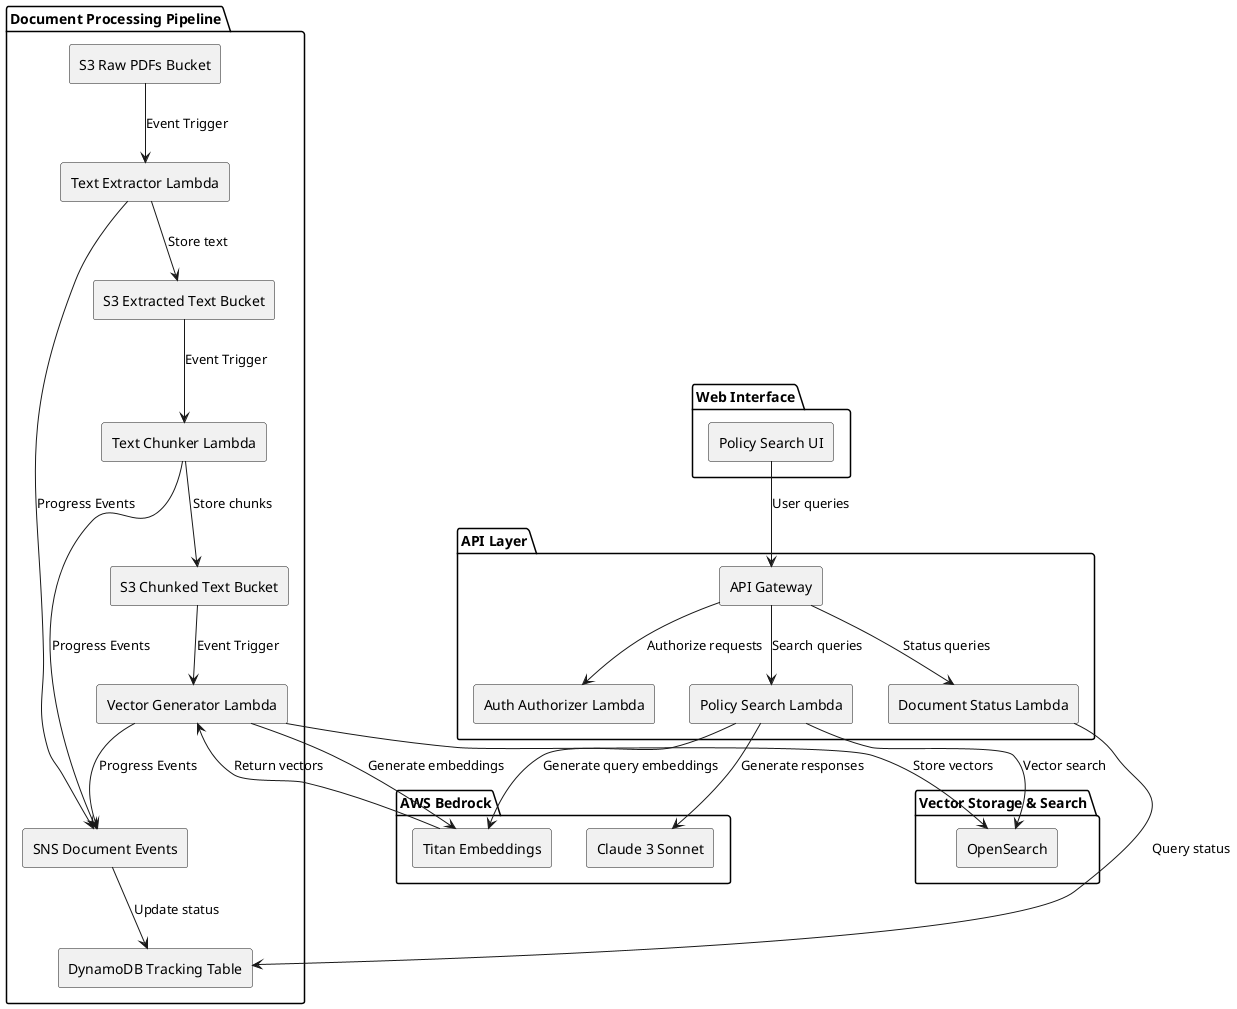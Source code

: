 @startuml architecture_overview
skinparam monochrome true
skinparam shadowing false
skinparam defaultFontName Arial
skinparam componentStyle rectangle

package "Document Processing Pipeline" {
  [S3 Raw PDFs Bucket] as S3Raw
  [Text Extractor Lambda] as TextExtractor
  [S3 Extracted Text Bucket] as S3Extracted
  [Text Chunker Lambda] as TextChunker
  [S3 Chunked Text Bucket] as S3Chunked
  [Vector Generator Lambda] as VectorGen
  [DynamoDB Tracking Table] as DynamoDB
  [SNS Document Events] as SNS
}

package "Vector Storage & Search" {
  [OpenSearch] as OpenSearch
}

package "API Layer" {
  [API Gateway] as APIGateway
  [Auth Authorizer Lambda] as AuthLambda
  [Document Status Lambda] as StatusLambda
  [Policy Search Lambda] as SearchLambda
}

package "AWS Bedrock" {
  [Titan Embeddings] as TitanEmbed
  [Claude 3 Sonnet] as Claude
}

package "Web Interface" {
  [Policy Search UI] as WebUI
}

' Document Processing Pipeline Flow
S3Raw --> TextExtractor : Event Trigger
TextExtractor --> S3Extracted : Store text
S3Extracted --> TextChunker : Event Trigger
TextChunker --> S3Chunked : Store chunks
S3Chunked --> VectorGen : Event Trigger
TextExtractor --> SNS : Progress Events
TextChunker --> SNS : Progress Events
VectorGen --> SNS : Progress Events
SNS --> DynamoDB : Update status

' Vector Generation Flow
VectorGen --> TitanEmbed : Generate embeddings
TitanEmbed --> VectorGen : Return vectors
VectorGen --> OpenSearch : Store vectors

' API Flow
APIGateway --> AuthLambda : Authorize requests
APIGateway --> StatusLambda : Status queries
APIGateway --> SearchLambda : Search queries
StatusLambda --> DynamoDB : Query status
SearchLambda --> TitanEmbed : Generate query embeddings
SearchLambda --> OpenSearch : Vector search
SearchLambda --> Claude : Generate responses
WebUI --> APIGateway : User queries
@enduml